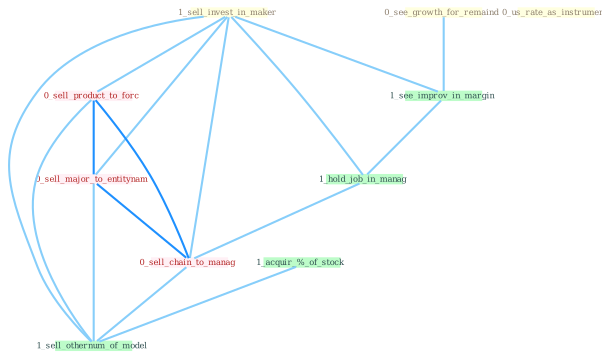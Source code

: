 Graph G{ 
    node
    [shape=polygon,style=filled,width=.5,height=.06,color="#BDFCC9",fixedsize=true,fontsize=4,
    fontcolor="#2f4f4f"];
    {node
    [color="#ffffe0", fontcolor="#8b7d6b"] "0_see_growth_for_remaind " "1_sell_invest_in_maker " "0_us_rate_as_instrument "}
{node [color="#fff0f5", fontcolor="#b22222"] "0_sell_product_to_forc " "0_sell_major_to_entitynam " "0_sell_chain_to_manag "}
edge [color="#B0E2FF"];

	"0_see_growth_for_remaind " -- "1_see_improv_in_margin " [w="1", color="#87cefa" ];
	"1_sell_invest_in_maker " -- "1_see_improv_in_margin " [w="1", color="#87cefa" ];
	"1_sell_invest_in_maker " -- "1_hold_job_in_manag " [w="1", color="#87cefa" ];
	"1_sell_invest_in_maker " -- "0_sell_product_to_forc " [w="1", color="#87cefa" ];
	"1_sell_invest_in_maker " -- "0_sell_major_to_entitynam " [w="1", color="#87cefa" ];
	"1_sell_invest_in_maker " -- "0_sell_chain_to_manag " [w="1", color="#87cefa" ];
	"1_sell_invest_in_maker " -- "1_sell_othernum_of_model " [w="1", color="#87cefa" ];
	"1_see_improv_in_margin " -- "1_hold_job_in_manag " [w="1", color="#87cefa" ];
	"1_acquir_%_of_stock " -- "1_sell_othernum_of_model " [w="1", color="#87cefa" ];
	"1_hold_job_in_manag " -- "0_sell_chain_to_manag " [w="1", color="#87cefa" ];
	"0_sell_product_to_forc " -- "0_sell_major_to_entitynam " [w="2", color="#1e90ff" , len=0.8];
	"0_sell_product_to_forc " -- "0_sell_chain_to_manag " [w="2", color="#1e90ff" , len=0.8];
	"0_sell_product_to_forc " -- "1_sell_othernum_of_model " [w="1", color="#87cefa" ];
	"0_sell_major_to_entitynam " -- "0_sell_chain_to_manag " [w="2", color="#1e90ff" , len=0.8];
	"0_sell_major_to_entitynam " -- "1_sell_othernum_of_model " [w="1", color="#87cefa" ];
	"0_sell_chain_to_manag " -- "1_sell_othernum_of_model " [w="1", color="#87cefa" ];
}